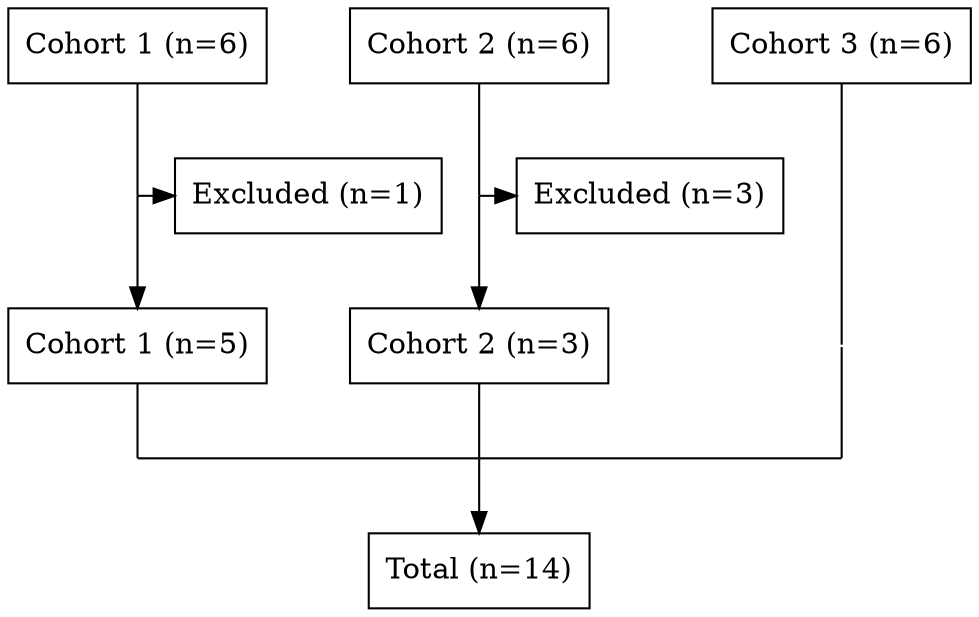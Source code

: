 digraph consort_diagram {
  graph [layout = dot, splines=ortho]





# node definitions with substituted label text
  node [shape = rectangle, fillcolor = Biege, style="", fillcolor = "", color = ""]

node1 [label = "Cohort 1 (n=6)" group=A1]
node2 [label = "Cohort 2 (n=6)" group=A2]
node3 [label = "Cohort 3 (n=6)" group=A3]
node4 [label = "Excluded (n=1)\l"]
node5 [label = "Excluded (n=3)\l"]
node7 [label = "Cohort 1 (n=5)" group=A1]
node8 [label = "Cohort 2 (n=3)" group=A2]
node9 [label = "" group=A3 shape=none height=0 width=0]
node10 [label = "Total (n=14)" group=B1]


## Invisible point node for joints

node [shape = point, width = 0, style=invis]

P1 [group=A1]
P2 [group=A2]
P3 [group=A1]
P4 [group=A2]
P5 [group=A3]

subgraph {
  rank = same; rankdir = LR; node1; node2; node3;
  }
subgraph {
  rank = same; rankdir = LR; P1; node4;
  }
subgraph {
  rank = same; rankdir = LR; node7; node8; node9;
  }
subgraph {
  rank = same; rankdir = LR; node4; node5; node6;
  }
subgraph {
  rank = same; rankdir = LR; P2; node5;
  }
subgraph {
  rank = same; rankdir = LR; node4; node5;
  }
subgraph {
  rank = same; rankdir = LR; P3; P4; P5;
  }

edge[style=""];

node1 -> P1 [arrowhead = none];
P1 -> node4;
P1 -> node7;
node2 -> P2 [arrowhead = none];
P2 -> node5;
P2 -> node8;
P4 -> node10;
node7 -> P3 [arrowhead = none];
node8 -> P4 [arrowhead = none];
node9 -> P5 [arrowhead = none];
P3 -> P4 -> P5 [arrowhead = none];

node3 -> node9 [arrowhead = none];


}
